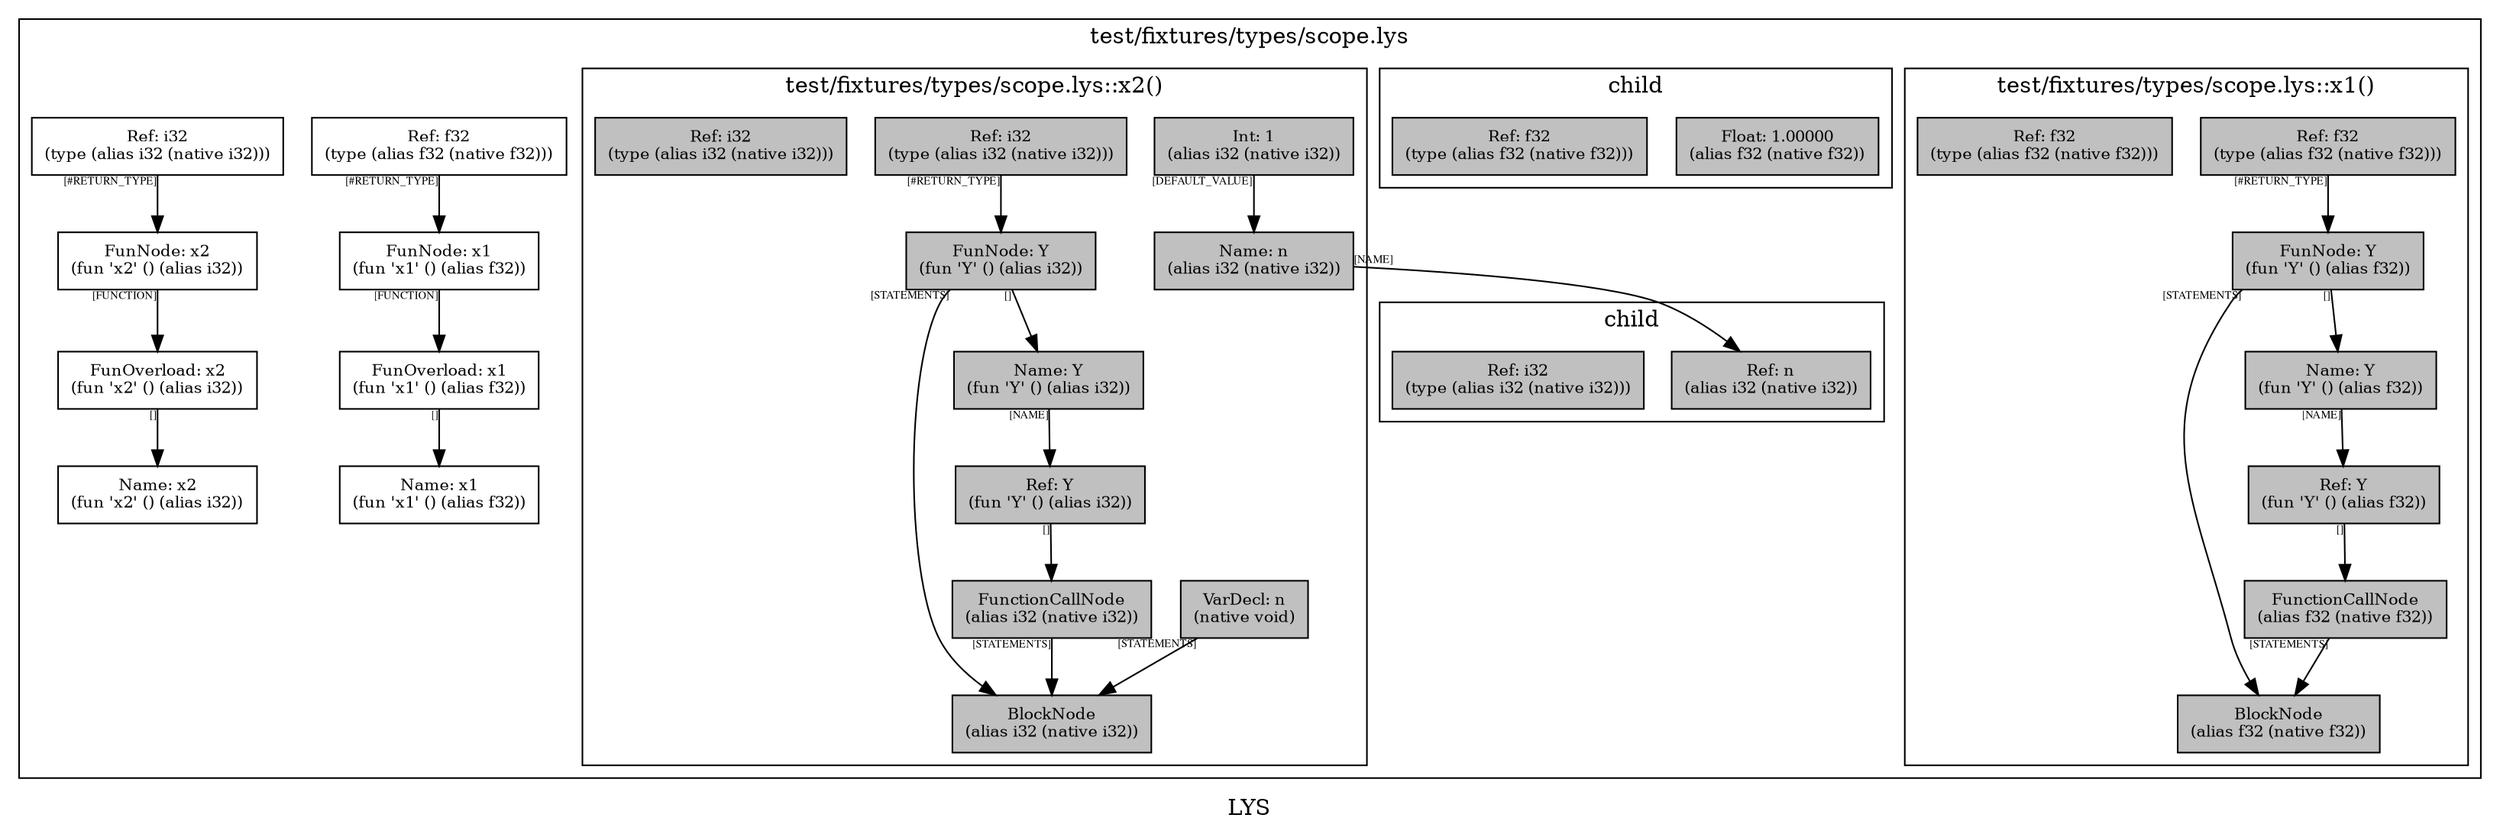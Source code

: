 digraph LYS {
  node [shape=box,fontsize=10];
  subgraph "cluster_test/fixtures/types/scope.lys" {
    1 [label="FunOverload: x1\n(fun 'x1' () (alias f32))", fillcolor=grey];
    2 [label="FunNode: x1\n(fun 'x1' () (alias f32))", fillcolor=grey];
    3 [label="Ref: f32\n(type (alias f32 (native f32)))", fillcolor=grey];
    4 [label="Name: x1\n(fun 'x1' () (alias f32))", fillcolor=grey];
    5 [label="FunOverload: x2\n(fun 'x2' () (alias i32))", fillcolor=grey];
    6 [label="FunNode: x2\n(fun 'x2' () (alias i32))", fillcolor=grey];
    7 [label="Ref: i32\n(type (alias i32 (native i32)))", fillcolor=grey];
    8 [label="Name: x2\n(fun 'x2' () (alias i32))", fillcolor=grey];
    subgraph "cluster_test/fixtures/types/scope.lys_0" { rankdir=TB;
      node [style=filled, fillcolor=grey];
      9 [label="BlockNode\n(alias f32 (native f32))", fillcolor=grey];
      10 [label="FunNode: Y\n(fun 'Y' () (alias f32))", fillcolor=grey];
      11 [label="Ref: f32\n(type (alias f32 (native f32)))", fillcolor=grey];
      12 [label="Name: Y\n(fun 'Y' () (alias f32))", fillcolor=grey];
      13 [label="FunctionCallNode\n(alias f32 (native f32))", fillcolor=grey];
      14 [label="Ref: Y\n(fun 'Y' () (alias f32))", fillcolor=grey];
      15 [label="Ref: f32\n(type (alias f32 (native f32)))", fillcolor=grey];
      label="test/fixtures/types/scope.lys::x1()";
    }
    subgraph "cluster_test/fixtures/types/scope.lys_1" { rankdir=TB;
      node [style=filled, fillcolor=grey];
      16 [label="Float: 1.00000\n(alias f32 (native f32))", fillcolor=grey];
      17 [label="Ref: f32\n(type (alias f32 (native f32)))", fillcolor=grey];
      label="child";
    }
    subgraph "cluster_test/fixtures/types/scope.lys_2" { rankdir=TB;
      node [style=filled, fillcolor=grey];
      label="test/fixtures/types/scope.lys::Y()";
    }
    subgraph "cluster_test/fixtures/types/scope.lys_3" { rankdir=TB;
      node [style=filled, fillcolor=grey];
      18 [label="BlockNode\n(alias i32 (native i32))", fillcolor=grey];
      19 [label="VarDecl: n\n(native void)", fillcolor=grey];
      20 [label="Name: n\n(alias i32 (native i32))", fillcolor=grey];
      21 [label="Int: 1\n(alias i32 (native i32))", fillcolor=grey];
      22 [label="FunNode: Y\n(fun 'Y' () (alias i32))", fillcolor=grey];
      23 [label="Ref: i32\n(type (alias i32 (native i32)))", fillcolor=grey];
      24 [label="Name: Y\n(fun 'Y' () (alias i32))", fillcolor=grey];
      25 [label="FunctionCallNode\n(alias i32 (native i32))", fillcolor=grey];
      26 [label="Ref: Y\n(fun 'Y' () (alias i32))", fillcolor=grey];
      27 [label="Ref: i32\n(type (alias i32 (native i32)))", fillcolor=grey];
      label="test/fixtures/types/scope.lys::x2()";
    }
    subgraph "cluster_test/fixtures/types/scope.lys_4" { rankdir=TB;
      node [style=filled, fillcolor=grey];
      28 [label="Ref: n\n(alias i32 (native i32))", fillcolor=grey];
      29 [label="Ref: i32\n(type (alias i32 (native i32)))", fillcolor=grey];
      label="child";
    }
    subgraph "cluster_test/fixtures/types/scope.lys_5" { rankdir=TB;
      node [style=filled, fillcolor=grey];
      label="test/fixtures/types/scope.lys::Y_2()";
    }
    label="test/fixtures/types/scope.lys";
  }
  1 -> 4[taillabel="[]" fontsize=7 fontname="times" color="black" ];
  2 -> 1[taillabel="[FUNCTION]" fontsize=7 fontname="times" color="black" ];
  3 -> 2[taillabel="[#RETURN_TYPE]" fontsize=7 fontname="times" color="black" ];
  5 -> 8[taillabel="[]" fontsize=7 fontname="times" color="black" ];
  6 -> 5[taillabel="[FUNCTION]" fontsize=7 fontname="times" color="black" ];
  7 -> 6[taillabel="[#RETURN_TYPE]" fontsize=7 fontname="times" color="black" ];
  10 -> 12[taillabel="[]" fontsize=7 fontname="times" color="black" ];
  10 -> 9[taillabel="[STATEMENTS]" fontsize=7 fontname="times" color="black" ];
  11 -> 10[taillabel="[#RETURN_TYPE]" fontsize=7 fontname="times" color="black" ];
  12 -> 14[taillabel="[NAME]" fontsize=7 fontname="times" color="black" ];
  13 -> 9[taillabel="[STATEMENTS]" fontsize=7 fontname="times" color="black" ];
  14 -> 13[taillabel="[]" fontsize=7 fontname="times" color="black" ];
  19 -> 18[taillabel="[STATEMENTS]" fontsize=7 fontname="times" color="black" ];
  20 -> 28[taillabel="[NAME]" fontsize=7 fontname="times" color="black" ];
  21 -> 20[taillabel="[DEFAULT_VALUE]" fontsize=7 fontname="times" color="black" ];
  22 -> 24[taillabel="[]" fontsize=7 fontname="times" color="black" ];
  22 -> 18[taillabel="[STATEMENTS]" fontsize=7 fontname="times" color="black" ];
  23 -> 22[taillabel="[#RETURN_TYPE]" fontsize=7 fontname="times" color="black" ];
  24 -> 26[taillabel="[NAME]" fontsize=7 fontname="times" color="black" ];
  25 -> 18[taillabel="[STATEMENTS]" fontsize=7 fontname="times" color="black" ];
  26 -> 25[taillabel="[]" fontsize=7 fontname="times" color="black" ];
  label="LYS";
}
